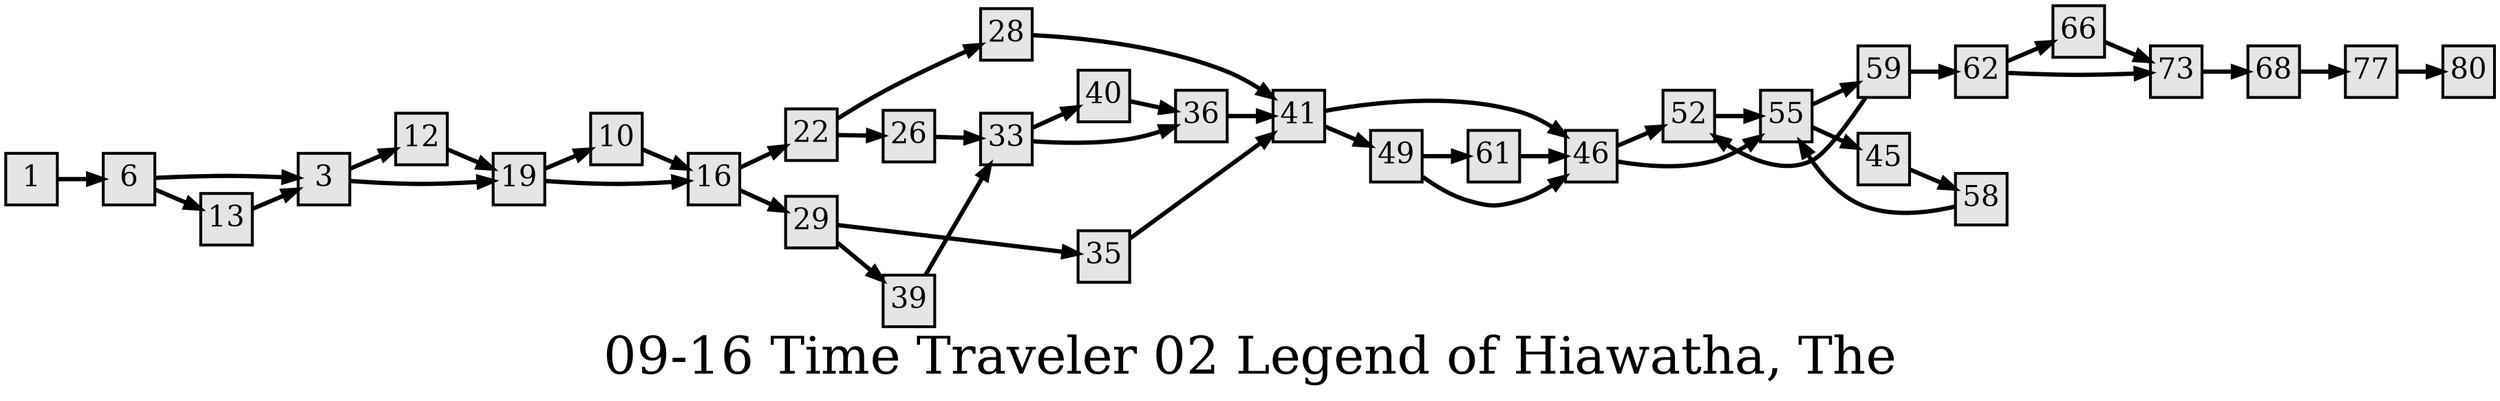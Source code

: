 digraph g{
  graph [ label="09-16 Time Traveler 02 Legend of Hiawatha, The" rankdir=LR, ordering=out, fontsize=36, nodesep="0.35", ranksep="0.45"];
  node  [shape=rect, penwidth=2, fontsize=20, style=filled, fillcolor=grey90, margin="0,0", labelfloat=true, regular=true, fixedsize=true];
  edge  [labelfloat=true, penwidth=3, fontsize=12];
  // ---;
  // group  : Katz;
  // id     :;
  // gbid   :;
  // series :;
  // title  :;
  // author :;
  // credit:;
  // - name : Juliet Way-Henthorne;
  // role : encoder;
  // date : 2017-08-25;
  // - name : Jeremy Douglass;
  // role : editor;
  // date : 2017-10-19;
  // render:;
  // - name   : small;
  // styles : gvStyles-small.txt;
  // engine : dot;
  // comment: >;
  
  // ---;
  
  // From | To | Label;
  
  1 -> 6;
  3 -> 12;
  3 -> 19;
  6 -> 3;
  6 -> 13;
  10 -> 16;
  12 -> 19;
  13 -> 3;
  16 -> 22;
  16 -> 29;
  19 -> 10;
  19 -> 16;
  22 -> 28;
  22 -> 26;
  26 -> 33;
  28 -> 41;
  29 -> 35;
  29 -> 39;
  33 -> 40;
  33 -> 36;
  35 -> 41;
  36 -> 41;
  39 -> 33;
  40 -> 36;
  41 -> 46;
  41 -> 49;
  45 -> 58;
  46 -> 52;
  46 -> 55;
  49 -> 61;
  49 -> 46;
  52 -> 55;
  55 -> 59;
  55 -> 45;
  58 -> 55;
  59 -> 52;
  59 -> 62;
  61 -> 46;
  62 -> 66;
  62 -> 73;
  66 -> 73;
  68 -> 77;
  73 -> 68;
  77 -> 80;
}

